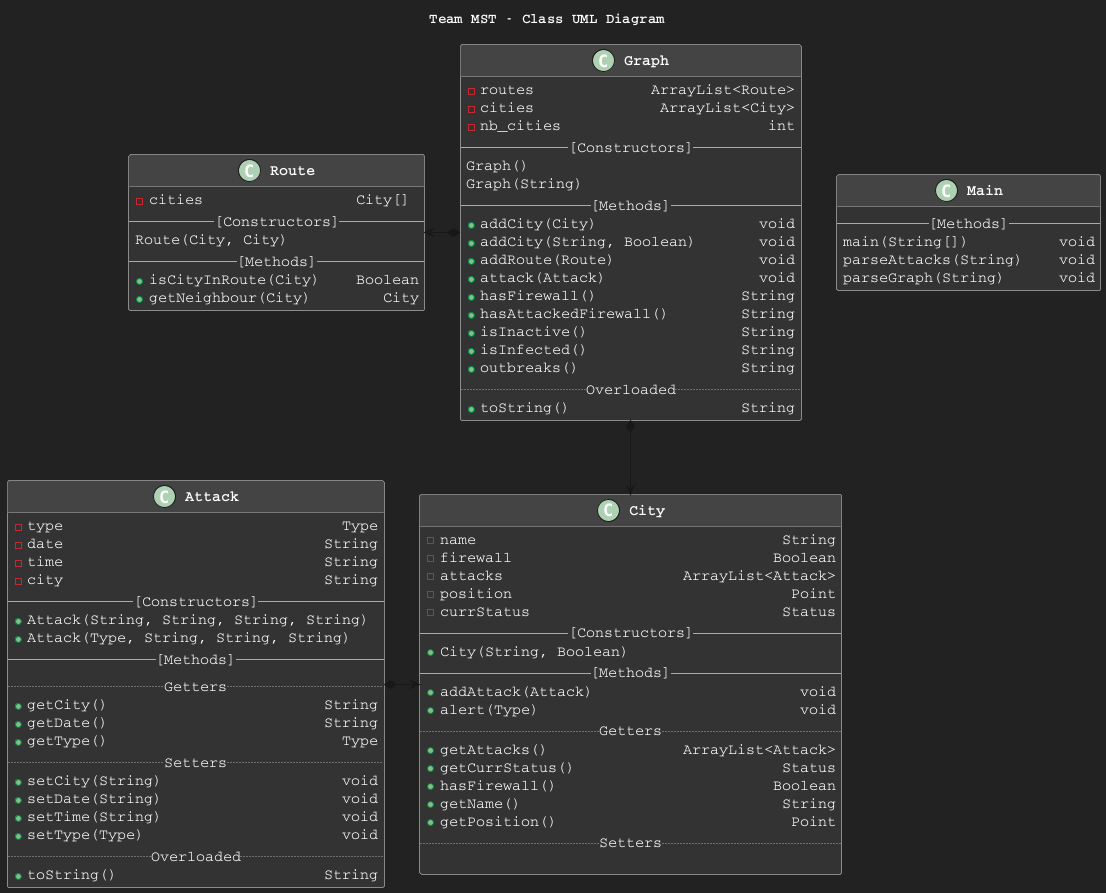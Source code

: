 @startuml

skinparam{
    backgroundColor 222222
    defaultFontName Courier
    defaultFontColor white

    ClassBackgroundColor 333333
    ClassBorderColor AAAAAA
    ClassHeaderBackgroundColor 444444
    ClassFontSize 17
    ClassFontStyle bold
    ClassAttributeFontSize 15

    lineType orthogonal
}

title Team MST - Class UML Diagram


class Attack {
  -type                               Type
  -date                             String
  -time                             String
  -city                             String
  --[Constructors]--
  +Attack(String, String, String, String)
  +Attack(Type, String, String, String)
  --[Methods]--
  ..Getters..
  +getCity()                        String
  +getDate()                        String
  +getType()                          Type
  ..Setters..
  +setCity(String)                    void
  +setDate(String)                    void
  +setTime(String)                    void
  +setType(Type)                      void
  ..Overloaded..
  +toString()                       String
}

class City {
-name                                  String
-firewall                             Boolean
-attacks                    ArrayList<Attack>
-position                               Point
-currStatus                            Status
--[Constructors]--
+City(String, Boolean)
--[Methods]--
+addAttack(Attack)                       void
+alert(Type)                             void
..Getters..
+getAttacks()               ArrayList<Attack>
+getCurrStatus()                       Status
+hasFirewall()                        Boolean
+getName()                             String
+getPosition()                          Point
..Setters..

}

class Graph {
-routes             ArrayList<Route>
-cities              ArrayList<City>
-nb_cities                       int
--[Constructors]--
Graph()
Graph(String)
--[Methods]--
+addCity(City)                  void
+addCity(String, Boolean)       void
+addRoute(Route)                void
+attack(Attack)                 void
+hasFirewall()                String
+hasAttackedFirewall()        String
+isInactive()                 String
+isInfected()                 String
+outbreaks()                  String
..Overloaded..
+toString()                   String
}

class Route {
-cities                 City[]
--[Constructors]--
Route(City, City)
--[Methods]--
+isCityInRoute(City)    Boolean
+getNeighbour(City)        City
}

class Main {
--[Methods]--
main(String[])          void
parseAttacks(String)    void
parseGraph(String)      void
}

City <--l--* Attack
Graph *--> City
Graph *-l-> Route
@enduml